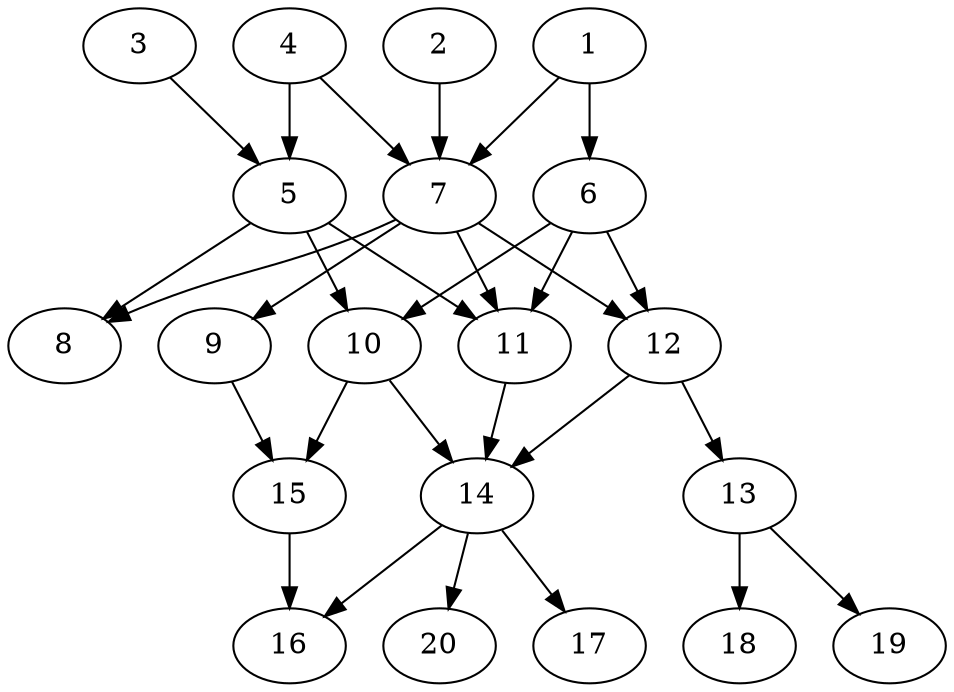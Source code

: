 // DAG automatically generated by daggen at Thu Oct  3 13:58:43 2019
// ./daggen --dot -n 20 --ccr 0.4 --fat 0.5 --regular 0.7 --density 0.7 --mindata 5242880 --maxdata 52428800 
digraph G {
  1 [size="65169920", alpha="0.05", expect_size="26067968"] 
  1 -> 6 [size ="26067968"]
  1 -> 7 [size ="26067968"]
  2 [size="15055360", alpha="0.04", expect_size="6022144"] 
  2 -> 7 [size ="6022144"]
  3 [size="33612800", alpha="0.07", expect_size="13445120"] 
  3 -> 5 [size ="13445120"]
  4 [size="28846080", alpha="0.04", expect_size="11538432"] 
  4 -> 5 [size ="11538432"]
  4 -> 7 [size ="11538432"]
  5 [size="101271040", alpha="0.01", expect_size="40508416"] 
  5 -> 8 [size ="40508416"]
  5 -> 10 [size ="40508416"]
  5 -> 11 [size ="40508416"]
  6 [size="15449600", alpha="0.08", expect_size="6179840"] 
  6 -> 10 [size ="6179840"]
  6 -> 11 [size ="6179840"]
  6 -> 12 [size ="6179840"]
  7 [size="29025280", alpha="0.02", expect_size="11610112"] 
  7 -> 8 [size ="11610112"]
  7 -> 9 [size ="11610112"]
  7 -> 11 [size ="11610112"]
  7 -> 12 [size ="11610112"]
  8 [size="125143040", alpha="0.18", expect_size="50057216"] 
  9 [size="32657920", alpha="0.09", expect_size="13063168"] 
  9 -> 15 [size ="13063168"]
  10 [size="72312320", alpha="0.18", expect_size="28924928"] 
  10 -> 14 [size ="28924928"]
  10 -> 15 [size ="28924928"]
  11 [size="67166720", alpha="0.08", expect_size="26866688"] 
  11 -> 14 [size ="26866688"]
  12 [size="97436160", alpha="0.20", expect_size="38974464"] 
  12 -> 13 [size ="38974464"]
  12 -> 14 [size ="38974464"]
  13 [size="123755520", alpha="0.12", expect_size="49502208"] 
  13 -> 18 [size ="49502208"]
  13 -> 19 [size ="49502208"]
  14 [size="46325760", alpha="0.19", expect_size="18530304"] 
  14 -> 16 [size ="18530304"]
  14 -> 17 [size ="18530304"]
  14 -> 20 [size ="18530304"]
  15 [size="70425600", alpha="0.03", expect_size="28170240"] 
  15 -> 16 [size ="28170240"]
  16 [size="74076160", alpha="0.12", expect_size="29630464"] 
  17 [size="120399360", alpha="0.16", expect_size="48159744"] 
  18 [size="130826240", alpha="0.02", expect_size="52330496"] 
  19 [size="119165440", alpha="0.01", expect_size="47666176"] 
  20 [size="54773760", alpha="0.20", expect_size="21909504"] 
}
